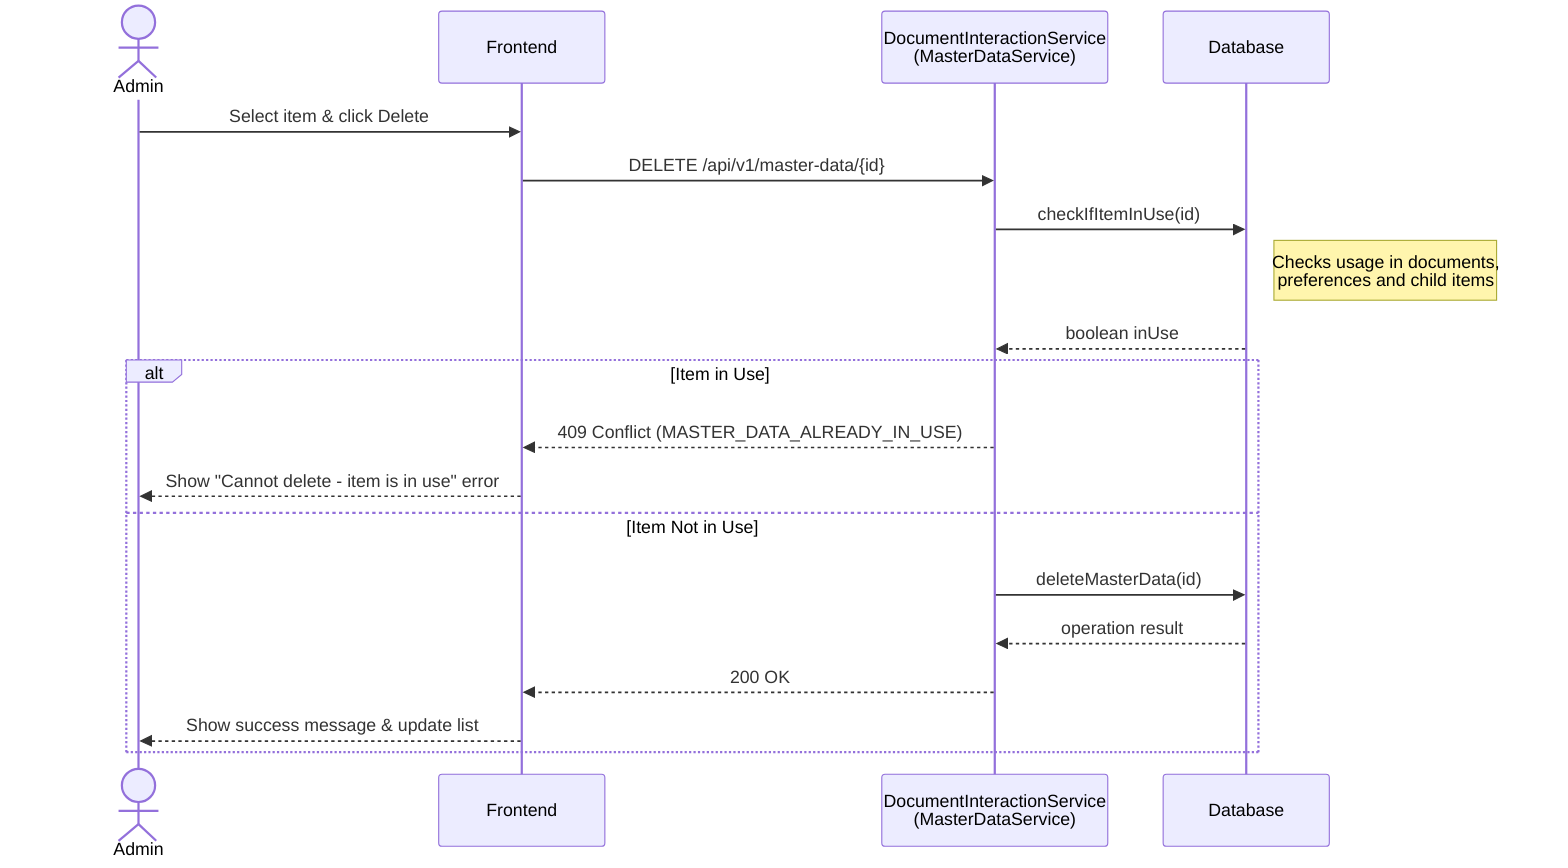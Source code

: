 sequenceDiagram
    actor Admin
    participant FE as Frontend
    participant MDS as DocumentInteractionService<br>(MasterDataService)
    participant DB as Database

    Admin->>FE: Select item & click Delete
    FE->>MDS: DELETE /api/v1/master-data/{id}

    MDS->>DB: checkIfItemInUse(id)
    Note right of DB: Checks usage in documents,<br>preferences and child items
    DB-->>MDS: boolean inUse

    alt Item in Use
        MDS-->>FE: 409 Conflict (MASTER_DATA_ALREADY_IN_USE)
        FE-->>Admin: Show "Cannot delete - item is in use" error
    else Item Not in Use
        MDS->>DB: deleteMasterData(id)
        DB-->>MDS: operation result

        MDS-->>FE: 200 OK
        FE-->>Admin: Show success message & update list
    end